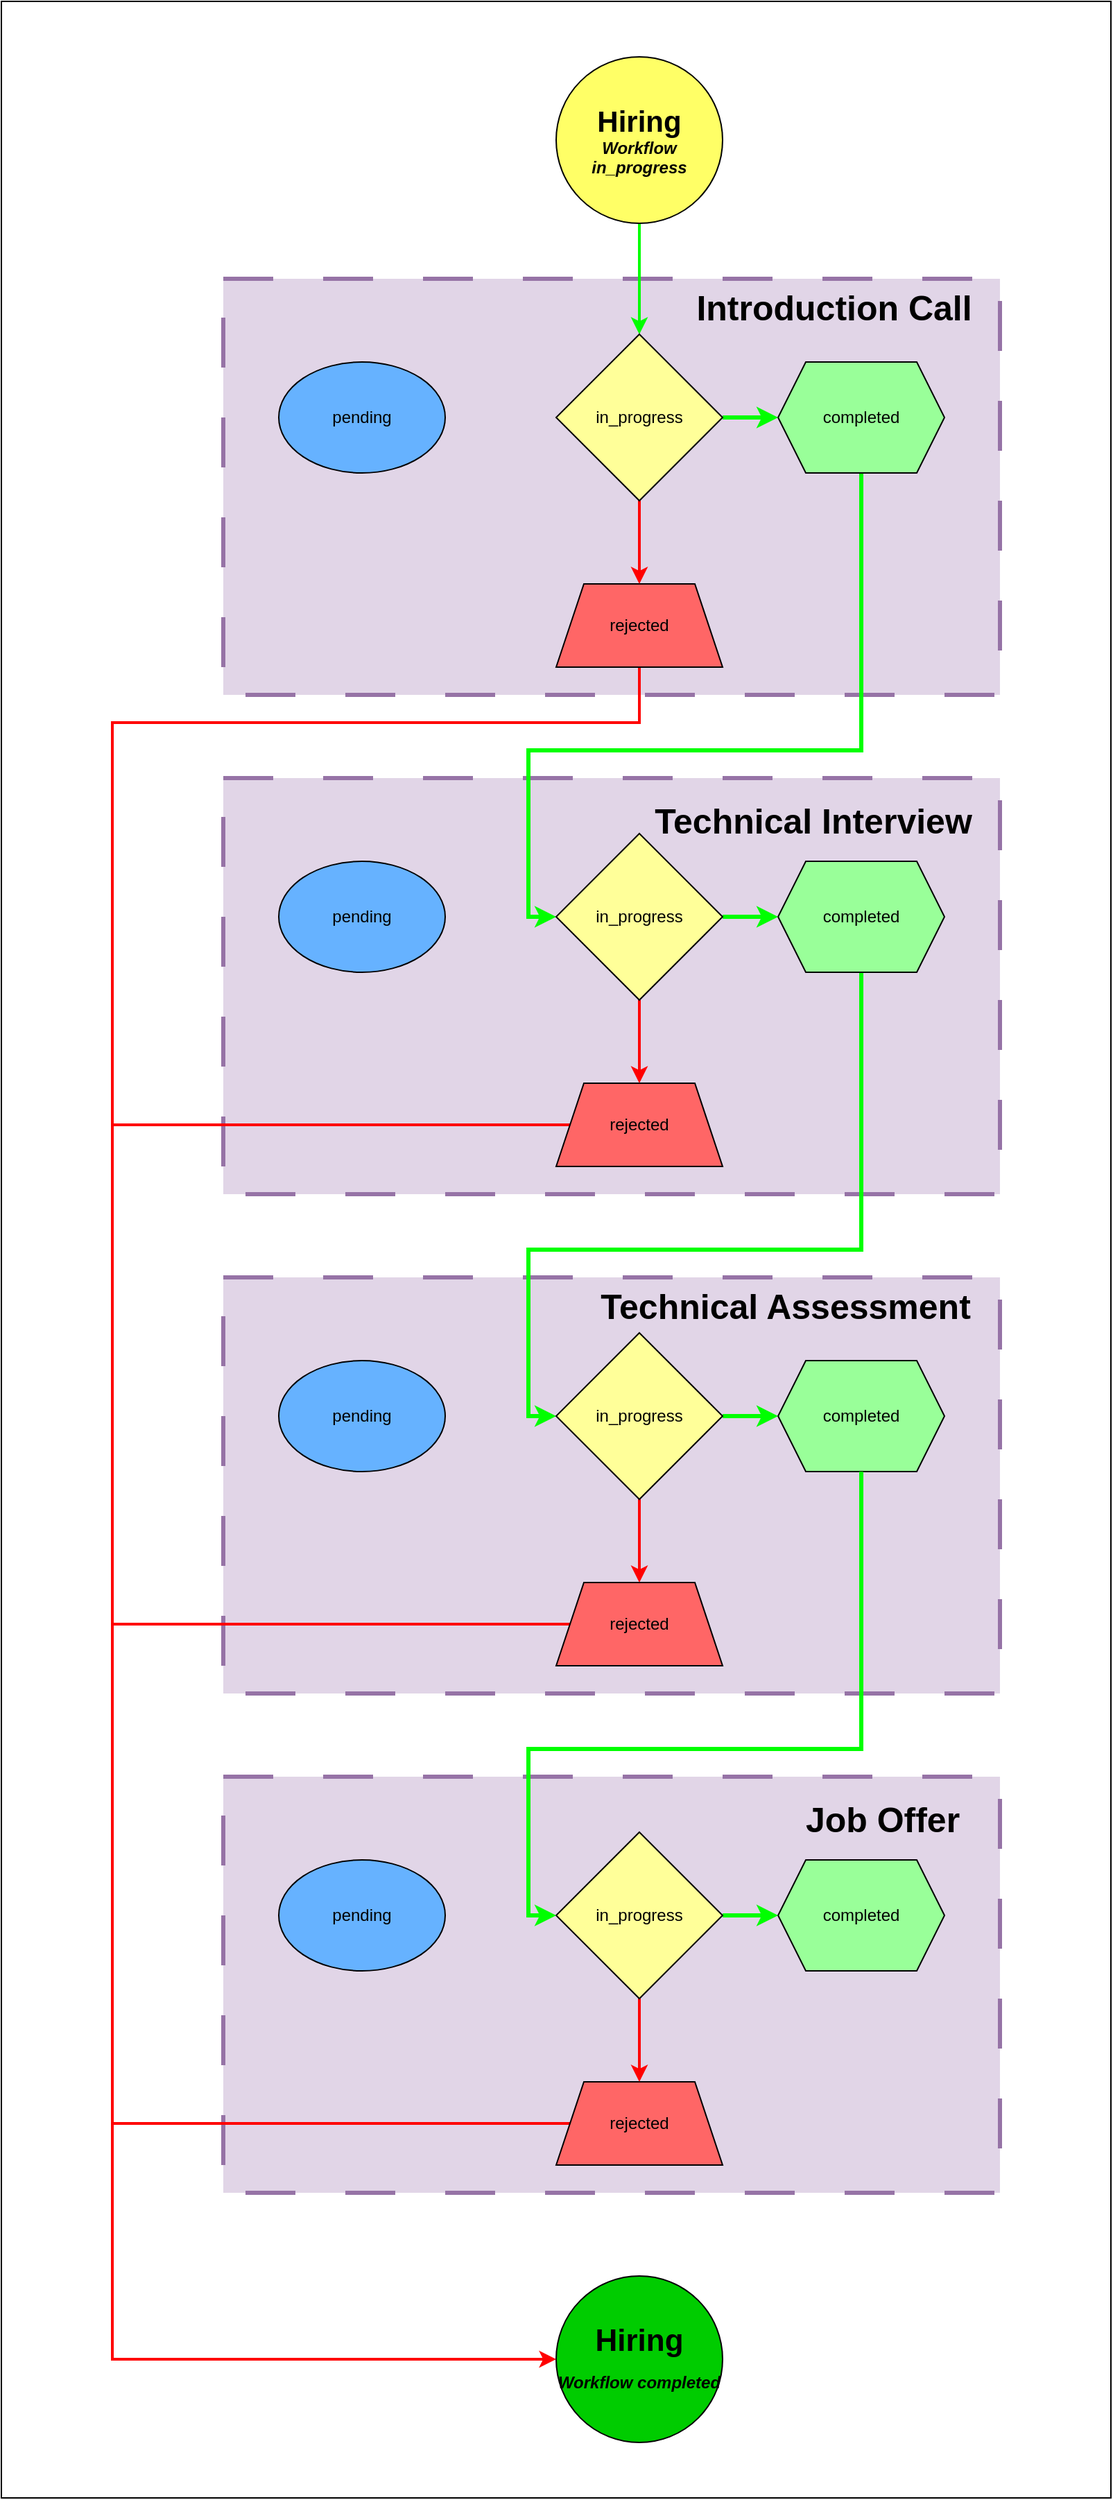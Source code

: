 <mxfile version="24.2.5" type="device">
  <diagram name="Page-1" id="UGQ0LyYrsrmNJRWAq-aU">
    <mxGraphModel dx="2074" dy="1196" grid="1" gridSize="10" guides="1" tooltips="1" connect="1" arrows="1" fold="1" page="1" pageScale="1" pageWidth="850" pageHeight="1100" math="0" shadow="0">
      <root>
        <mxCell id="0" />
        <mxCell id="1" parent="0" />
        <mxCell id="W9CxaiNJqK8HlaK_UOAl-103" value="" style="rounded=0;whiteSpace=wrap;html=1;" vertex="1" parent="1">
          <mxGeometry x="120" y="80" width="800" height="1800" as="geometry" />
        </mxCell>
        <mxCell id="W9CxaiNJqK8HlaK_UOAl-64" value="" style="rounded=0;whiteSpace=wrap;html=1;dashed=1;dashPattern=12 12;strokeWidth=3;fillColor=#e1d5e7;strokeColor=#9673a6;" vertex="1" parent="1">
          <mxGeometry x="280" y="640" width="560" height="300" as="geometry" />
        </mxCell>
        <mxCell id="W9CxaiNJqK8HlaK_UOAl-82" value="" style="rounded=0;whiteSpace=wrap;html=1;dashed=1;dashPattern=12 12;strokeWidth=3;fillColor=#e1d5e7;strokeColor=#9673a6;" vertex="1" parent="1">
          <mxGeometry x="280" y="1360" width="560" height="300" as="geometry" />
        </mxCell>
        <mxCell id="W9CxaiNJqK8HlaK_UOAl-73" value="" style="rounded=0;whiteSpace=wrap;html=1;dashed=1;dashPattern=12 12;strokeWidth=3;fillColor=#e1d5e7;strokeColor=#9673a6;" vertex="1" parent="1">
          <mxGeometry x="280" y="1000" width="560" height="300" as="geometry" />
        </mxCell>
        <mxCell id="W9CxaiNJqK8HlaK_UOAl-63" value="" style="rounded=0;whiteSpace=wrap;html=1;dashed=1;dashPattern=12 12;strokeWidth=3;fillColor=#e1d5e7;strokeColor=#9673a6;" vertex="1" parent="1">
          <mxGeometry x="280" y="280" width="560" height="300" as="geometry" />
        </mxCell>
        <mxCell id="W9CxaiNJqK8HlaK_UOAl-102" value="" style="edgeStyle=orthogonalEdgeStyle;rounded=0;orthogonalLoop=1;jettySize=auto;html=1;strokeColor=#00FF00;strokeWidth=2;" edge="1" parent="1" source="W9CxaiNJqK8HlaK_UOAl-1" target="W9CxaiNJqK8HlaK_UOAl-58">
          <mxGeometry relative="1" as="geometry" />
        </mxCell>
        <mxCell id="W9CxaiNJqK8HlaK_UOAl-1" value="&lt;font style=&quot;font-size: 21px;&quot;&gt;&lt;b&gt;Hiring&lt;/b&gt;&lt;/font&gt;&lt;div&gt;&lt;font size=&quot;1&quot; style=&quot;&quot;&gt;&lt;b style=&quot;font-size: 12px;&quot;&gt;&lt;i&gt;Workflow in_progress&lt;/i&gt;&lt;/b&gt;&lt;/font&gt;&lt;/div&gt;" style="ellipse;whiteSpace=wrap;html=1;aspect=fixed;fillColor=#FFFF66;" vertex="1" parent="1">
          <mxGeometry x="520" y="120" width="120" height="120" as="geometry" />
        </mxCell>
        <mxCell id="W9CxaiNJqK8HlaK_UOAl-18" value="&lt;b&gt;&lt;font style=&quot;font-size: 22px;&quot;&gt;Hiring&lt;/font&gt;&lt;/b&gt;&lt;div&gt;&lt;b&gt;&lt;i&gt;Workflow completed&lt;/i&gt;&lt;/b&gt;&lt;b&gt;&lt;font style=&quot;font-size: 22px;&quot;&gt;&lt;br&gt;&lt;/font&gt;&lt;/b&gt;&lt;/div&gt;" style="ellipse;whiteSpace=wrap;html=1;aspect=fixed;fillColor=#00CC00;" vertex="1" parent="1">
          <mxGeometry x="520" y="1720" width="120" height="120" as="geometry" />
        </mxCell>
        <mxCell id="W9CxaiNJqK8HlaK_UOAl-92" style="edgeStyle=orthogonalEdgeStyle;rounded=0;orthogonalLoop=1;jettySize=auto;html=1;entryX=0;entryY=0.5;entryDx=0;entryDy=0;strokeColor=#00FF00;strokeWidth=3;" edge="1" parent="1" source="W9CxaiNJqK8HlaK_UOAl-30" target="W9CxaiNJqK8HlaK_UOAl-71">
          <mxGeometry relative="1" as="geometry">
            <Array as="points">
              <mxPoint x="740" y="620" />
              <mxPoint x="500" y="620" />
              <mxPoint x="500" y="740" />
            </Array>
          </mxGeometry>
        </mxCell>
        <mxCell id="W9CxaiNJqK8HlaK_UOAl-30" value="completed" style="shape=hexagon;perimeter=hexagonPerimeter2;whiteSpace=wrap;html=1;fixedSize=1;fillColor=#99FF99;" vertex="1" parent="1">
          <mxGeometry x="680" y="340" width="120" height="80" as="geometry" />
        </mxCell>
        <mxCell id="W9CxaiNJqK8HlaK_UOAl-96" style="edgeStyle=orthogonalEdgeStyle;rounded=0;orthogonalLoop=1;jettySize=auto;html=1;entryX=0;entryY=0.5;entryDx=0;entryDy=0;strokeColor=#FF0000;strokeWidth=2;" edge="1" parent="1" source="W9CxaiNJqK8HlaK_UOAl-31" target="W9CxaiNJqK8HlaK_UOAl-18">
          <mxGeometry relative="1" as="geometry">
            <Array as="points">
              <mxPoint x="580" y="600" />
              <mxPoint x="200" y="600" />
              <mxPoint x="200" y="1780" />
            </Array>
          </mxGeometry>
        </mxCell>
        <mxCell id="W9CxaiNJqK8HlaK_UOAl-31" value="rejected" style="shape=trapezoid;perimeter=trapezoidPerimeter;whiteSpace=wrap;html=1;fixedSize=1;fillColor=#FF6666;" vertex="1" parent="1">
          <mxGeometry x="520" y="500" width="120" height="60" as="geometry" />
        </mxCell>
        <mxCell id="W9CxaiNJqK8HlaK_UOAl-49" value="&lt;font style=&quot;font-size: 25px;&quot;&gt;&lt;b&gt;Introduction Call&lt;/b&gt;&lt;/font&gt;" style="text;html=1;align=center;verticalAlign=middle;resizable=0;points=[];autosize=1;strokeColor=none;fillColor=none;" vertex="1" parent="1">
          <mxGeometry x="610" y="280" width="220" height="40" as="geometry" />
        </mxCell>
        <mxCell id="W9CxaiNJqK8HlaK_UOAl-51" value="&lt;font style=&quot;font-size: 25px;&quot;&gt;&lt;b&gt;Technical Assessment&lt;/b&gt;&lt;/font&gt;" style="text;html=1;align=center;verticalAlign=middle;resizable=0;points=[];autosize=1;strokeColor=none;fillColor=none;" vertex="1" parent="1">
          <mxGeometry x="540" y="1000" width="290" height="40" as="geometry" />
        </mxCell>
        <mxCell id="W9CxaiNJqK8HlaK_UOAl-52" value="&lt;font style=&quot;font-size: 25px;&quot;&gt;&lt;b&gt;Job Offer&lt;/b&gt;&lt;/font&gt;" style="text;html=1;align=center;verticalAlign=middle;resizable=0;points=[];autosize=1;strokeColor=none;fillColor=none;" vertex="1" parent="1">
          <mxGeometry x="690" y="1370" width="130" height="40" as="geometry" />
        </mxCell>
        <mxCell id="W9CxaiNJqK8HlaK_UOAl-59" value="" style="edgeStyle=orthogonalEdgeStyle;rounded=0;orthogonalLoop=1;jettySize=auto;html=1;strokeColor=#00FF00;strokeWidth=3;" edge="1" parent="1" source="W9CxaiNJqK8HlaK_UOAl-58" target="W9CxaiNJqK8HlaK_UOAl-30">
          <mxGeometry relative="1" as="geometry" />
        </mxCell>
        <mxCell id="W9CxaiNJqK8HlaK_UOAl-60" value="" style="edgeStyle=orthogonalEdgeStyle;rounded=0;orthogonalLoop=1;jettySize=auto;html=1;strokeColor=#FF0000;strokeWidth=2;" edge="1" parent="1" source="W9CxaiNJqK8HlaK_UOAl-58" target="W9CxaiNJqK8HlaK_UOAl-31">
          <mxGeometry relative="1" as="geometry" />
        </mxCell>
        <mxCell id="W9CxaiNJqK8HlaK_UOAl-58" value="in_progress" style="rhombus;whiteSpace=wrap;html=1;fillColor=#FFFF99;" vertex="1" parent="1">
          <mxGeometry x="520" y="320" width="120" height="120" as="geometry" />
        </mxCell>
        <mxCell id="W9CxaiNJqK8HlaK_UOAl-61" value="pending" style="ellipse;whiteSpace=wrap;html=1;fillColor=#66B2FF;" vertex="1" parent="1">
          <mxGeometry x="320" y="340" width="120" height="80" as="geometry" />
        </mxCell>
        <mxCell id="W9CxaiNJqK8HlaK_UOAl-93" style="edgeStyle=orthogonalEdgeStyle;rounded=0;orthogonalLoop=1;jettySize=auto;html=1;entryX=0;entryY=0.5;entryDx=0;entryDy=0;strokeColor=#00FF00;strokeWidth=3;" edge="1" parent="1" source="W9CxaiNJqK8HlaK_UOAl-66" target="W9CxaiNJqK8HlaK_UOAl-80">
          <mxGeometry relative="1" as="geometry">
            <Array as="points">
              <mxPoint x="740" y="980" />
              <mxPoint x="500" y="980" />
              <mxPoint x="500" y="1100" />
            </Array>
          </mxGeometry>
        </mxCell>
        <mxCell id="W9CxaiNJqK8HlaK_UOAl-66" value="completed" style="shape=hexagon;perimeter=hexagonPerimeter2;whiteSpace=wrap;html=1;fixedSize=1;fillColor=#99FF99;" vertex="1" parent="1">
          <mxGeometry x="680" y="700" width="120" height="80" as="geometry" />
        </mxCell>
        <mxCell id="W9CxaiNJqK8HlaK_UOAl-97" style="edgeStyle=orthogonalEdgeStyle;rounded=0;orthogonalLoop=1;jettySize=auto;html=1;endArrow=none;endFill=0;strokeColor=#FF0000;strokeWidth=2;" edge="1" parent="1" source="W9CxaiNJqK8HlaK_UOAl-67">
          <mxGeometry relative="1" as="geometry">
            <mxPoint x="200" y="890" as="targetPoint" />
          </mxGeometry>
        </mxCell>
        <mxCell id="W9CxaiNJqK8HlaK_UOAl-67" value="rejected" style="shape=trapezoid;perimeter=trapezoidPerimeter;whiteSpace=wrap;html=1;fixedSize=1;fillColor=#FF6666;" vertex="1" parent="1">
          <mxGeometry x="520" y="860" width="120" height="60" as="geometry" />
        </mxCell>
        <mxCell id="W9CxaiNJqK8HlaK_UOAl-69" value="" style="edgeStyle=orthogonalEdgeStyle;rounded=0;orthogonalLoop=1;jettySize=auto;html=1;strokeColor=#00FF00;strokeWidth=3;" edge="1" parent="1" source="W9CxaiNJqK8HlaK_UOAl-71" target="W9CxaiNJqK8HlaK_UOAl-66">
          <mxGeometry relative="1" as="geometry" />
        </mxCell>
        <mxCell id="W9CxaiNJqK8HlaK_UOAl-70" value="" style="edgeStyle=orthogonalEdgeStyle;rounded=0;orthogonalLoop=1;jettySize=auto;html=1;strokeColor=#FF0000;strokeWidth=2;" edge="1" parent="1" source="W9CxaiNJqK8HlaK_UOAl-71" target="W9CxaiNJqK8HlaK_UOAl-67">
          <mxGeometry relative="1" as="geometry" />
        </mxCell>
        <mxCell id="W9CxaiNJqK8HlaK_UOAl-71" value="in_progress" style="rhombus;whiteSpace=wrap;html=1;fillColor=#FFFF99;" vertex="1" parent="1">
          <mxGeometry x="520" y="680" width="120" height="120" as="geometry" />
        </mxCell>
        <mxCell id="W9CxaiNJqK8HlaK_UOAl-72" value="pending" style="ellipse;whiteSpace=wrap;html=1;fillColor=#66B2FF;" vertex="1" parent="1">
          <mxGeometry x="320" y="700" width="120" height="80" as="geometry" />
        </mxCell>
        <mxCell id="W9CxaiNJqK8HlaK_UOAl-75" value="completed" style="shape=hexagon;perimeter=hexagonPerimeter2;whiteSpace=wrap;html=1;fixedSize=1;fillColor=#99FF99;" vertex="1" parent="1">
          <mxGeometry x="680" y="1060" width="120" height="80" as="geometry" />
        </mxCell>
        <mxCell id="W9CxaiNJqK8HlaK_UOAl-99" style="edgeStyle=orthogonalEdgeStyle;rounded=0;orthogonalLoop=1;jettySize=auto;html=1;endArrow=none;endFill=0;strokeColor=#FF0000;strokeWidth=2;" edge="1" parent="1" source="W9CxaiNJqK8HlaK_UOAl-76">
          <mxGeometry relative="1" as="geometry">
            <mxPoint x="200" y="1250" as="targetPoint" />
          </mxGeometry>
        </mxCell>
        <mxCell id="W9CxaiNJqK8HlaK_UOAl-76" value="rejected" style="shape=trapezoid;perimeter=trapezoidPerimeter;whiteSpace=wrap;html=1;fixedSize=1;fillColor=#FF6666;" vertex="1" parent="1">
          <mxGeometry x="520" y="1220" width="120" height="60" as="geometry" />
        </mxCell>
        <mxCell id="W9CxaiNJqK8HlaK_UOAl-78" value="" style="edgeStyle=orthogonalEdgeStyle;rounded=0;orthogonalLoop=1;jettySize=auto;html=1;strokeColor=#00FF00;strokeWidth=3;" edge="1" parent="1" source="W9CxaiNJqK8HlaK_UOAl-80" target="W9CxaiNJqK8HlaK_UOAl-75">
          <mxGeometry relative="1" as="geometry" />
        </mxCell>
        <mxCell id="W9CxaiNJqK8HlaK_UOAl-79" value="" style="edgeStyle=orthogonalEdgeStyle;rounded=0;orthogonalLoop=1;jettySize=auto;html=1;strokeColor=#FF0000;strokeWidth=2;" edge="1" parent="1" source="W9CxaiNJqK8HlaK_UOAl-80" target="W9CxaiNJqK8HlaK_UOAl-76">
          <mxGeometry relative="1" as="geometry" />
        </mxCell>
        <mxCell id="W9CxaiNJqK8HlaK_UOAl-80" value="in_progress" style="rhombus;whiteSpace=wrap;html=1;fillColor=#FFFF99;" vertex="1" parent="1">
          <mxGeometry x="520" y="1040" width="120" height="120" as="geometry" />
        </mxCell>
        <mxCell id="W9CxaiNJqK8HlaK_UOAl-81" value="pending" style="ellipse;whiteSpace=wrap;html=1;fillColor=#66B2FF;" vertex="1" parent="1">
          <mxGeometry x="320" y="1060" width="120" height="80" as="geometry" />
        </mxCell>
        <mxCell id="W9CxaiNJqK8HlaK_UOAl-84" value="completed" style="shape=hexagon;perimeter=hexagonPerimeter2;whiteSpace=wrap;html=1;fixedSize=1;fillColor=#99FF99;" vertex="1" parent="1">
          <mxGeometry x="680" y="1420" width="120" height="80" as="geometry" />
        </mxCell>
        <mxCell id="W9CxaiNJqK8HlaK_UOAl-100" style="edgeStyle=orthogonalEdgeStyle;rounded=0;orthogonalLoop=1;jettySize=auto;html=1;endArrow=none;endFill=0;strokeColor=#FF0000;strokeWidth=2;" edge="1" parent="1" source="W9CxaiNJqK8HlaK_UOAl-85">
          <mxGeometry relative="1" as="geometry">
            <mxPoint x="200" y="1610" as="targetPoint" />
          </mxGeometry>
        </mxCell>
        <mxCell id="W9CxaiNJqK8HlaK_UOAl-85" value="rejected" style="shape=trapezoid;perimeter=trapezoidPerimeter;whiteSpace=wrap;html=1;fixedSize=1;fillColor=#FF6666;" vertex="1" parent="1">
          <mxGeometry x="520" y="1580" width="120" height="60" as="geometry" />
        </mxCell>
        <mxCell id="W9CxaiNJqK8HlaK_UOAl-87" value="" style="edgeStyle=orthogonalEdgeStyle;rounded=0;orthogonalLoop=1;jettySize=auto;html=1;strokeColor=#00FF00;strokeWidth=3;" edge="1" parent="1" source="W9CxaiNJqK8HlaK_UOAl-89" target="W9CxaiNJqK8HlaK_UOAl-84">
          <mxGeometry relative="1" as="geometry" />
        </mxCell>
        <mxCell id="W9CxaiNJqK8HlaK_UOAl-88" value="" style="edgeStyle=orthogonalEdgeStyle;rounded=0;orthogonalLoop=1;jettySize=auto;html=1;strokeColor=#FF0000;strokeWidth=2;" edge="1" parent="1" source="W9CxaiNJqK8HlaK_UOAl-89" target="W9CxaiNJqK8HlaK_UOAl-85">
          <mxGeometry relative="1" as="geometry" />
        </mxCell>
        <mxCell id="W9CxaiNJqK8HlaK_UOAl-89" value="in_progress" style="rhombus;whiteSpace=wrap;html=1;fillColor=#FFFF99;" vertex="1" parent="1">
          <mxGeometry x="520" y="1400" width="120" height="120" as="geometry" />
        </mxCell>
        <mxCell id="W9CxaiNJqK8HlaK_UOAl-90" value="pending" style="ellipse;whiteSpace=wrap;html=1;fillColor=#66B2FF;" vertex="1" parent="1">
          <mxGeometry x="320" y="1420" width="120" height="80" as="geometry" />
        </mxCell>
        <mxCell id="W9CxaiNJqK8HlaK_UOAl-91" value="&lt;font style=&quot;font-size: 25px;&quot;&gt;&lt;b&gt;Technical Interview&lt;/b&gt;&lt;/font&gt;" style="text;html=1;align=center;verticalAlign=middle;resizable=0;points=[];autosize=1;strokeColor=none;fillColor=none;" vertex="1" parent="1">
          <mxGeometry x="580" y="650" width="250" height="40" as="geometry" />
        </mxCell>
        <mxCell id="W9CxaiNJqK8HlaK_UOAl-95" style="edgeStyle=orthogonalEdgeStyle;rounded=0;orthogonalLoop=1;jettySize=auto;html=1;entryX=0;entryY=0.5;entryDx=0;entryDy=0;strokeColor=#00FF00;strokeWidth=3;" edge="1" parent="1">
          <mxGeometry relative="1" as="geometry">
            <mxPoint x="740" y="1140" as="sourcePoint" />
            <mxPoint x="520" y="1460" as="targetPoint" />
            <Array as="points">
              <mxPoint x="740" y="1340" />
              <mxPoint x="500" y="1340" />
              <mxPoint x="500" y="1460" />
            </Array>
          </mxGeometry>
        </mxCell>
      </root>
    </mxGraphModel>
  </diagram>
</mxfile>
